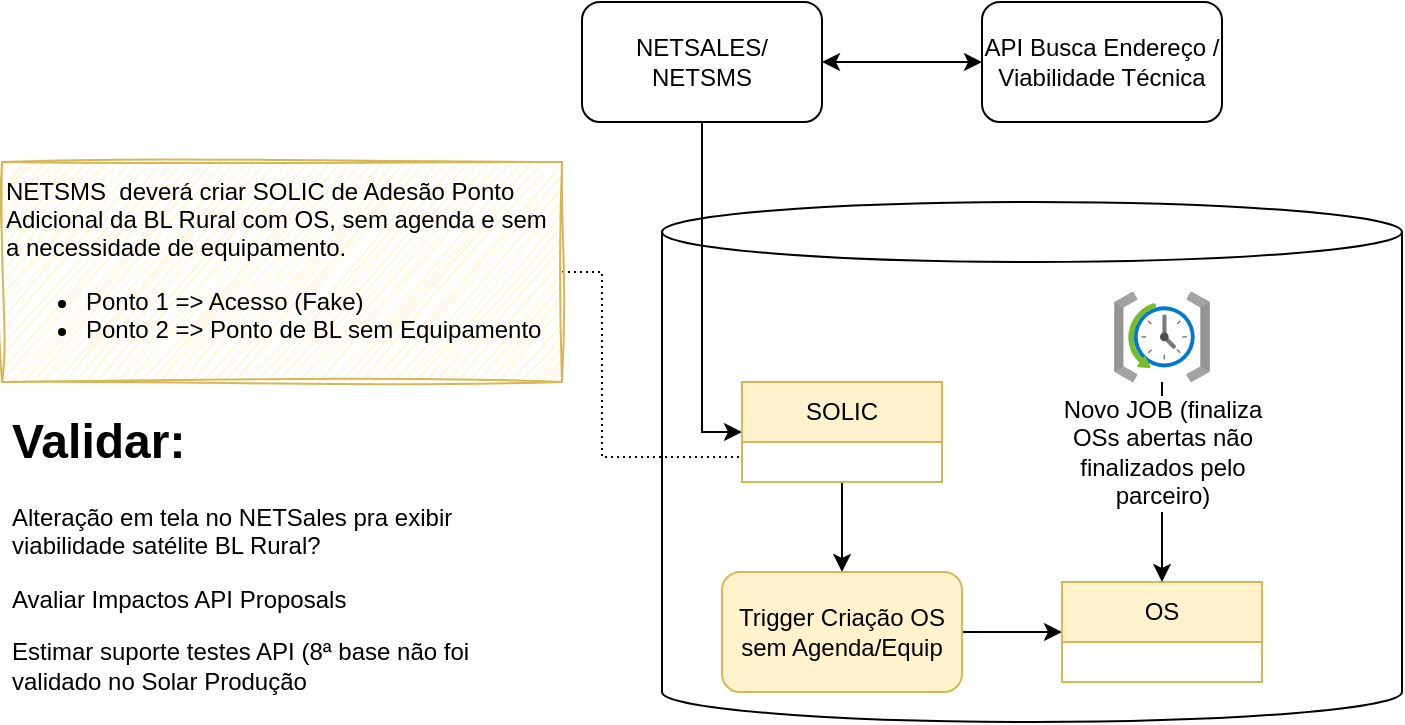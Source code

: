 <mxfile version="23.1.6" type="github">
  <diagram name="Página-1" id="brPBzLyYafh6lxW2ac8o">
    <mxGraphModel dx="1050" dy="530" grid="1" gridSize="10" guides="1" tooltips="1" connect="1" arrows="1" fold="1" page="1" pageScale="1" pageWidth="827" pageHeight="1169" math="0" shadow="0">
      <root>
        <mxCell id="0" />
        <mxCell id="1" parent="0" />
        <mxCell id="I_z2C57ImOtiOZ5cPh4z-8" value="" style="shape=cylinder3;whiteSpace=wrap;html=1;boundedLbl=1;backgroundOutline=1;size=15;" vertex="1" parent="1">
          <mxGeometry x="420" y="120" width="370" height="260" as="geometry" />
        </mxCell>
        <mxCell id="I_z2C57ImOtiOZ5cPh4z-7" style="edgeStyle=orthogonalEdgeStyle;rounded=0;orthogonalLoop=1;jettySize=auto;html=1;entryX=0;entryY=0.5;entryDx=0;entryDy=0;startArrow=classic;startFill=1;" edge="1" parent="1" source="I_z2C57ImOtiOZ5cPh4z-1" target="I_z2C57ImOtiOZ5cPh4z-6">
          <mxGeometry relative="1" as="geometry" />
        </mxCell>
        <mxCell id="I_z2C57ImOtiOZ5cPh4z-14" style="edgeStyle=orthogonalEdgeStyle;rounded=0;orthogonalLoop=1;jettySize=auto;html=1;entryX=0;entryY=0.5;entryDx=0;entryDy=0;" edge="1" parent="1" source="I_z2C57ImOtiOZ5cPh4z-1" target="I_z2C57ImOtiOZ5cPh4z-9">
          <mxGeometry relative="1" as="geometry" />
        </mxCell>
        <mxCell id="I_z2C57ImOtiOZ5cPh4z-1" value="NETSALES/ NETSMS" style="rounded=1;whiteSpace=wrap;html=1;" vertex="1" parent="1">
          <mxGeometry x="380" y="20" width="120" height="60" as="geometry" />
        </mxCell>
        <mxCell id="I_z2C57ImOtiOZ5cPh4z-6" value="API Busca Endereço / Viabilidade Técnica" style="rounded=1;whiteSpace=wrap;html=1;" vertex="1" parent="1">
          <mxGeometry x="580" y="20" width="120" height="60" as="geometry" />
        </mxCell>
        <mxCell id="I_z2C57ImOtiOZ5cPh4z-15" style="edgeStyle=orthogonalEdgeStyle;rounded=0;orthogonalLoop=1;jettySize=auto;html=1;entryX=0.5;entryY=0;entryDx=0;entryDy=0;" edge="1" parent="1" source="I_z2C57ImOtiOZ5cPh4z-9" target="I_z2C57ImOtiOZ5cPh4z-13">
          <mxGeometry relative="1" as="geometry" />
        </mxCell>
        <mxCell id="I_z2C57ImOtiOZ5cPh4z-9" value="SOLIC" style="swimlane;fontStyle=0;childLayout=stackLayout;horizontal=1;startSize=30;horizontalStack=0;resizeParent=1;resizeParentMax=0;resizeLast=0;collapsible=1;marginBottom=0;whiteSpace=wrap;html=1;fillColor=#fff2cc;strokeColor=#d6b656;" vertex="1" parent="1">
          <mxGeometry x="460" y="210" width="100" height="50" as="geometry" />
        </mxCell>
        <mxCell id="I_z2C57ImOtiOZ5cPh4z-20" style="edgeStyle=orthogonalEdgeStyle;rounded=0;orthogonalLoop=1;jettySize=auto;html=1;entryX=0;entryY=0.5;entryDx=0;entryDy=0;" edge="1" parent="1" source="I_z2C57ImOtiOZ5cPh4z-13" target="I_z2C57ImOtiOZ5cPh4z-19">
          <mxGeometry relative="1" as="geometry" />
        </mxCell>
        <mxCell id="I_z2C57ImOtiOZ5cPh4z-13" value="Trigger Criação OS sem Agenda/Equip" style="rounded=1;whiteSpace=wrap;html=1;fillColor=#fff2cc;strokeColor=#d6b656;" vertex="1" parent="1">
          <mxGeometry x="450" y="305" width="120" height="60" as="geometry" />
        </mxCell>
        <mxCell id="I_z2C57ImOtiOZ5cPh4z-18" style="edgeStyle=orthogonalEdgeStyle;rounded=0;orthogonalLoop=1;jettySize=auto;html=1;endArrow=none;endFill=0;dashed=1;dashPattern=1 2;exitX=1;exitY=0.5;exitDx=0;exitDy=0;entryX=0;entryY=0.75;entryDx=0;entryDy=0;" edge="1" parent="1" source="I_z2C57ImOtiOZ5cPh4z-17" target="I_z2C57ImOtiOZ5cPh4z-9">
          <mxGeometry relative="1" as="geometry">
            <mxPoint x="400" y="315" as="sourcePoint" />
            <Array as="points">
              <mxPoint x="390" y="155" />
              <mxPoint x="390" y="248" />
            </Array>
          </mxGeometry>
        </mxCell>
        <mxCell id="I_z2C57ImOtiOZ5cPh4z-17" value="&lt;div&gt;NETSMS&amp;nbsp; deverá criar SOLIC de Adesão Ponto Adicional da BL Rural com OS, sem agenda e sem a necessidade de equipamento.&lt;/div&gt;&lt;div&gt;&lt;ul&gt;&lt;li&gt;Ponto 1 =&amp;gt; Acesso (Fake)&lt;/li&gt;&lt;li&gt;Ponto 2 =&amp;gt; Ponto de BL sem Equipamento&lt;/li&gt;&lt;/ul&gt;&lt;/div&gt;" style="text;html=1;align=left;verticalAlign=middle;whiteSpace=wrap;rounded=0;fillColor=#fff2cc;strokeColor=#d6b656;shadow=0;sketch=1;curveFitting=1;jiggle=2;" vertex="1" parent="1">
          <mxGeometry x="90" y="100" width="280" height="110" as="geometry" />
        </mxCell>
        <mxCell id="I_z2C57ImOtiOZ5cPh4z-19" value="OS" style="swimlane;fontStyle=0;childLayout=stackLayout;horizontal=1;startSize=30;horizontalStack=0;resizeParent=1;resizeParentMax=0;resizeLast=0;collapsible=1;marginBottom=0;whiteSpace=wrap;html=1;fillColor=#fff2cc;strokeColor=#d6b656;" vertex="1" parent="1">
          <mxGeometry x="620" y="310" width="100" height="50" as="geometry" />
        </mxCell>
        <mxCell id="I_z2C57ImOtiOZ5cPh4z-23" style="edgeStyle=orthogonalEdgeStyle;rounded=0;orthogonalLoop=1;jettySize=auto;html=1;" edge="1" parent="1" source="I_z2C57ImOtiOZ5cPh4z-22" target="I_z2C57ImOtiOZ5cPh4z-19">
          <mxGeometry relative="1" as="geometry" />
        </mxCell>
        <mxCell id="I_z2C57ImOtiOZ5cPh4z-22" value="Novo JOB (finaliza &lt;br&gt;OSs abertas não &lt;br&gt;finalizados pelo &lt;br&gt;parceiro)" style="image;aspect=fixed;html=1;points=[];align=center;fontSize=12;image=img/lib/azure2/management_governance/Scheduler_Job_Collections.svg;" vertex="1" parent="1">
          <mxGeometry x="646" y="164.82" width="48" height="45.18" as="geometry" />
        </mxCell>
        <mxCell id="I_z2C57ImOtiOZ5cPh4z-24" value="&lt;h1&gt;Validar:&lt;/h1&gt;&lt;p&gt;Alteração em tela no NETSales pra exibir viabilidade satélite BL Rural?&lt;/p&gt;&lt;p&gt;Avaliar Impactos API Proposals&lt;/p&gt;&lt;p&gt;Estimar suporte testes API (8ª base não foi validado no Solar Produção&lt;/p&gt;" style="text;html=1;spacing=5;spacingTop=-20;whiteSpace=wrap;overflow=hidden;rounded=0;" vertex="1" parent="1">
          <mxGeometry x="90" y="220" width="260" height="160" as="geometry" />
        </mxCell>
      </root>
    </mxGraphModel>
  </diagram>
</mxfile>
